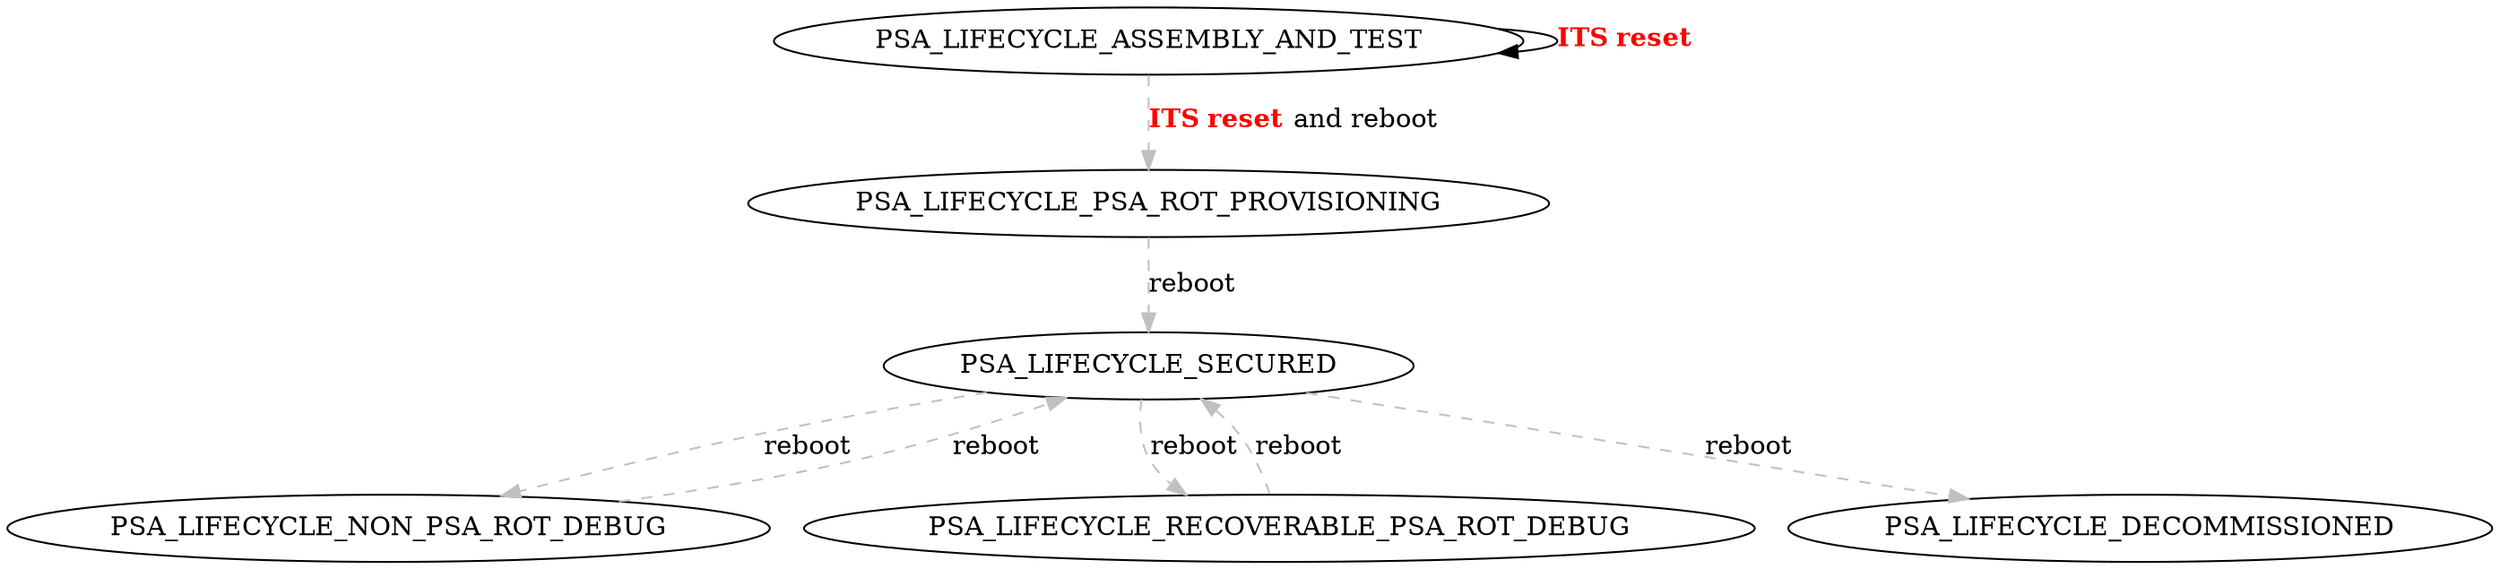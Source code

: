 digraph {
    PSA_LIFECYCLE_ASSEMBLY_AND_TEST -> PSA_LIFECYCLE_ASSEMBLY_AND_TEST [label=<<font color='red'><b>ITS reset</b></font>>];
    PSA_LIFECYCLE_ASSEMBLY_AND_TEST -> PSA_LIFECYCLE_PSA_ROT_PROVISIONING [style=dashed, color=grey, label=<<font color='red'><b>ITS reset</b></font> and reboot>];
    PSA_LIFECYCLE_PSA_ROT_PROVISIONING -> PSA_LIFECYCLE_SECURED [style=dashed, color=grey, label="reboot"];
    PSA_LIFECYCLE_SECURED -> PSA_LIFECYCLE_NON_PSA_ROT_DEBUG [style=dashed, color=grey, label="reboot"];
    PSA_LIFECYCLE_SECURED -> PSA_LIFECYCLE_RECOVERABLE_PSA_ROT_DEBUG [style=dashed, color=grey, label="reboot"];
    PSA_LIFECYCLE_SECURED -> PSA_LIFECYCLE_DECOMMISSIONED [style=dashed, color=grey, label="reboot"];

    PSA_LIFECYCLE_NON_PSA_ROT_DEBUG -> PSA_LIFECYCLE_SECURED [style=dashed, color=grey, label="reboot"];
    PSA_LIFECYCLE_RECOVERABLE_PSA_ROT_DEBUG -> PSA_LIFECYCLE_SECURED [style=dashed, color=grey, label="reboot"];
}